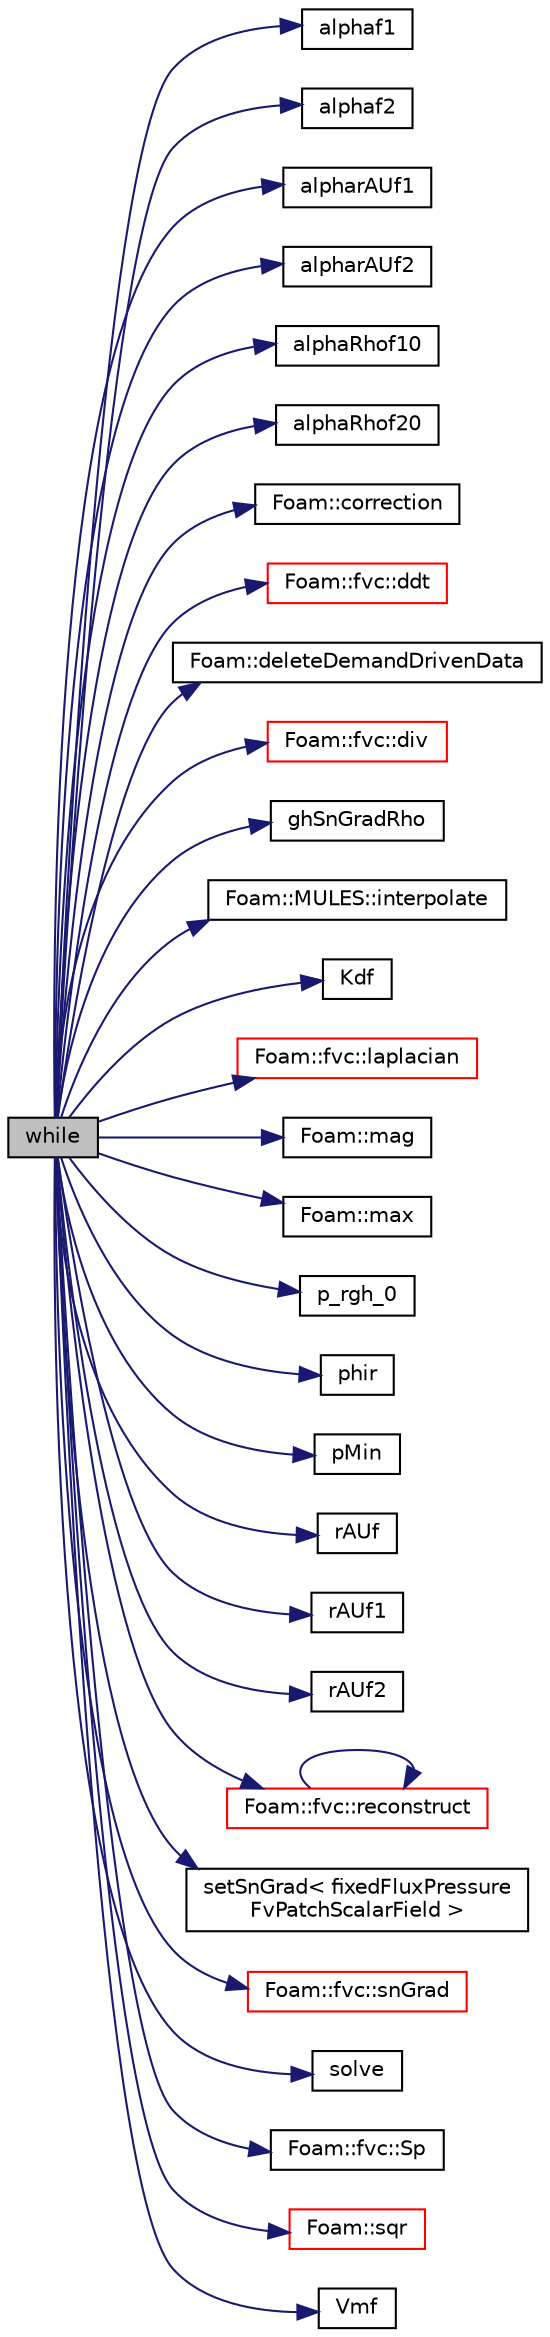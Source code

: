 digraph "while"
{
  bgcolor="transparent";
  edge [fontname="Helvetica",fontsize="10",labelfontname="Helvetica",labelfontsize="10"];
  node [fontname="Helvetica",fontsize="10",shape=record];
  rankdir="LR";
  Node1 [label="while",height=0.2,width=0.4,color="black", fillcolor="grey75", style="filled", fontcolor="black"];
  Node1 -> Node2 [color="midnightblue",fontsize="10",style="solid",fontname="Helvetica"];
  Node2 [label="alphaf1",height=0.2,width=0.4,color="black",URL="$a02970.html#a56ffcaedadad19bec661b0b110fea575"];
  Node1 -> Node3 [color="midnightblue",fontsize="10",style="solid",fontname="Helvetica"];
  Node3 [label="alphaf2",height=0.2,width=0.4,color="black",URL="$a02970.html#ab75560d8f7fca946379806e8582e0fff"];
  Node1 -> Node4 [color="midnightblue",fontsize="10",style="solid",fontname="Helvetica"];
  Node4 [label="alpharAUf1",height=0.2,width=0.4,color="black",URL="$a02970.html#a482b6c42bdc6748eff2090cd701aca19"];
  Node1 -> Node5 [color="midnightblue",fontsize="10",style="solid",fontname="Helvetica"];
  Node5 [label="alpharAUf2",height=0.2,width=0.4,color="black",URL="$a02970.html#a9e4e0fa3d286b5acfc8c6e298ac0040e"];
  Node1 -> Node6 [color="midnightblue",fontsize="10",style="solid",fontname="Helvetica"];
  Node6 [label="alphaRhof10",height=0.2,width=0.4,color="black",URL="$a02971.html#a8c5e06469e94356b65802eee80915926"];
  Node1 -> Node7 [color="midnightblue",fontsize="10",style="solid",fontname="Helvetica"];
  Node7 [label="alphaRhof20",height=0.2,width=0.4,color="black",URL="$a02971.html#a2aa742ef8125edff46c112905952f784"];
  Node1 -> Node8 [color="midnightblue",fontsize="10",style="solid",fontname="Helvetica"];
  Node8 [label="Foam::correction",height=0.2,width=0.4,color="black",URL="$a10733.html#aa5166e83cc970d681cdb0246482047e8",tooltip="Return the correction form of the given matrix. "];
  Node1 -> Node9 [color="midnightblue",fontsize="10",style="solid",fontname="Helvetica"];
  Node9 [label="Foam::fvc::ddt",height=0.2,width=0.4,color="red",URL="$a10768.html#a5dc871206ab86042756c8ccfdc5797ad"];
  Node1 -> Node10 [color="midnightblue",fontsize="10",style="solid",fontname="Helvetica"];
  Node10 [label="Foam::deleteDemandDrivenData",height=0.2,width=0.4,color="black",URL="$a10733.html#a676ff999562d389fd174d693e17d230a"];
  Node1 -> Node11 [color="midnightblue",fontsize="10",style="solid",fontname="Helvetica"];
  Node11 [label="Foam::fvc::div",height=0.2,width=0.4,color="red",URL="$a10768.html#a585533948ad80abfe589d920c641f251"];
  Node1 -> Node12 [color="midnightblue",fontsize="10",style="solid",fontname="Helvetica"];
  Node12 [label="ghSnGradRho",height=0.2,width=0.4,color="black",URL="$a02966.html#a9942c1263e3a2593eeb8b3b3d83c3f9b"];
  Node1 -> Node13 [color="midnightblue",fontsize="10",style="solid",fontname="Helvetica"];
  Node13 [label="Foam::MULES::interpolate",height=0.2,width=0.4,color="black",URL="$a10792.html#a4d62f21551985d814104861e7c1d9b4f"];
  Node1 -> Node14 [color="midnightblue",fontsize="10",style="solid",fontname="Helvetica"];
  Node14 [label="Kdf",height=0.2,width=0.4,color="black",URL="$a02971.html#a334b4aaa686c4d75dae3f8ef21c2fee3"];
  Node1 -> Node15 [color="midnightblue",fontsize="10",style="solid",fontname="Helvetica"];
  Node15 [label="Foam::fvc::laplacian",height=0.2,width=0.4,color="red",URL="$a10768.html#ac75bff389d0405149b204b0d7ac214cd"];
  Node1 -> Node16 [color="midnightblue",fontsize="10",style="solid",fontname="Helvetica"];
  Node16 [label="Foam::mag",height=0.2,width=0.4,color="black",URL="$a10733.html#a929da2a3fdcf3dacbbe0487d3a330dae"];
  Node1 -> Node17 [color="midnightblue",fontsize="10",style="solid",fontname="Helvetica"];
  Node17 [label="Foam::max",height=0.2,width=0.4,color="black",URL="$a10733.html#ac993e906cf2774ae77e666bc24e81733"];
  Node1 -> Node18 [color="midnightblue",fontsize="10",style="solid",fontname="Helvetica"];
  Node18 [label="p_rgh_0",height=0.2,width=0.4,color="black",URL="$a02958.html#a334f791ac62072f36a4207b1994c1cc1"];
  Node1 -> Node19 [color="midnightblue",fontsize="10",style="solid",fontname="Helvetica"];
  Node19 [label="phir",height=0.2,width=0.4,color="black",URL="$a03264.html#a4467c6170d33d993a4e646952bde9020"];
  Node1 -> Node20 [color="midnightblue",fontsize="10",style="solid",fontname="Helvetica"];
  Node20 [label="pMin",height=0.2,width=0.4,color="black",URL="$a04491.html#a48bbce368545974bebafe3faccb1040b"];
  Node1 -> Node21 [color="midnightblue",fontsize="10",style="solid",fontname="Helvetica"];
  Node21 [label="rAUf",height=0.2,width=0.4,color="black",URL="$a02936.html#ae693ae4c2085edc7ebb2aac47e046b2d"];
  Node1 -> Node22 [color="midnightblue",fontsize="10",style="solid",fontname="Helvetica"];
  Node22 [label="rAUf1",height=0.2,width=0.4,color="black",URL="$a02971.html#af31cf73e8d316a6188f40d45cb1f191d"];
  Node1 -> Node23 [color="midnightblue",fontsize="10",style="solid",fontname="Helvetica"];
  Node23 [label="rAUf2",height=0.2,width=0.4,color="black",URL="$a02971.html#ab3722b38def952d21d9de4a6d962169a"];
  Node1 -> Node24 [color="midnightblue",fontsize="10",style="solid",fontname="Helvetica"];
  Node24 [label="Foam::fvc::reconstruct",height=0.2,width=0.4,color="red",URL="$a10768.html#ad8a6471328adb4cddcc0d4cedfa39ca2"];
  Node24 -> Node24 [color="midnightblue",fontsize="10",style="solid",fontname="Helvetica"];
  Node1 -> Node25 [color="midnightblue",fontsize="10",style="solid",fontname="Helvetica"];
  Node25 [label="setSnGrad\< fixedFluxPressure\lFvPatchScalarField \>",height=0.2,width=0.4,color="black",URL="$a02924.html#a7df668f205a383521ed4b57860ab3bf1"];
  Node1 -> Node26 [color="midnightblue",fontsize="10",style="solid",fontname="Helvetica"];
  Node26 [label="Foam::fvc::snGrad",height=0.2,width=0.4,color="red",URL="$a10768.html#a15da734ee906cb52cf17937ab84c41a0"];
  Node1 -> Node27 [color="midnightblue",fontsize="10",style="solid",fontname="Helvetica"];
  Node27 [label="solve",height=0.2,width=0.4,color="black",URL="$a02952.html#a63a249aff939702e1f4e9e11464c663c"];
  Node1 -> Node28 [color="midnightblue",fontsize="10",style="solid",fontname="Helvetica"];
  Node28 [label="Foam::fvc::Sp",height=0.2,width=0.4,color="black",URL="$a10768.html#acb372005d973de14c63c97ba57a82d99"];
  Node1 -> Node29 [color="midnightblue",fontsize="10",style="solid",fontname="Helvetica"];
  Node29 [label="Foam::sqr",height=0.2,width=0.4,color="red",URL="$a10733.html#a277dc11c581d53826ab5090b08f3b17b"];
  Node1 -> Node30 [color="midnightblue",fontsize="10",style="solid",fontname="Helvetica"];
  Node30 [label="Vmf",height=0.2,width=0.4,color="black",URL="$a02971.html#a6202358428fa923d53e7c70660bbc17e"];
}
